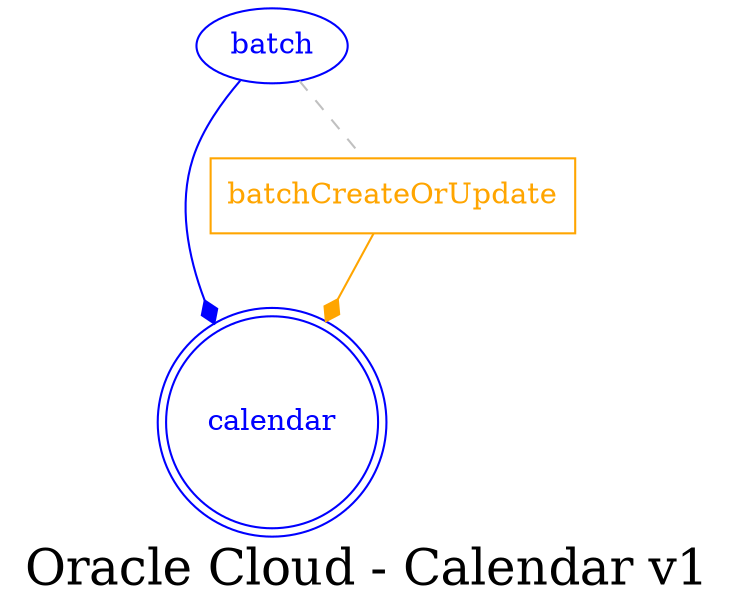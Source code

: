 digraph LexiconGraph {
graph[label="Oracle Cloud - Calendar v1", fontsize=24]
splines=true
"calendar" [color=blue, fontcolor=blue, shape=doublecircle]
"batchCreateOrUpdate" [color=orange, fontcolor=orange, shape=box]
"batchCreateOrUpdate" -> "calendar" [color=orange, fontcolor=orange, arrowhead=diamond, arrowtail=none]
"batch" -> "batchCreateOrUpdate" [color=grey, fontcolor=grey, arrowhead=none, arrowtail=none, style=dashed]
"batch" -> "calendar" [color=blue, fontcolor=blue, arrowhead=diamond, arrowtail=none]
"batch" [color=blue, fontcolor=blue, shape=ellipse]
}
